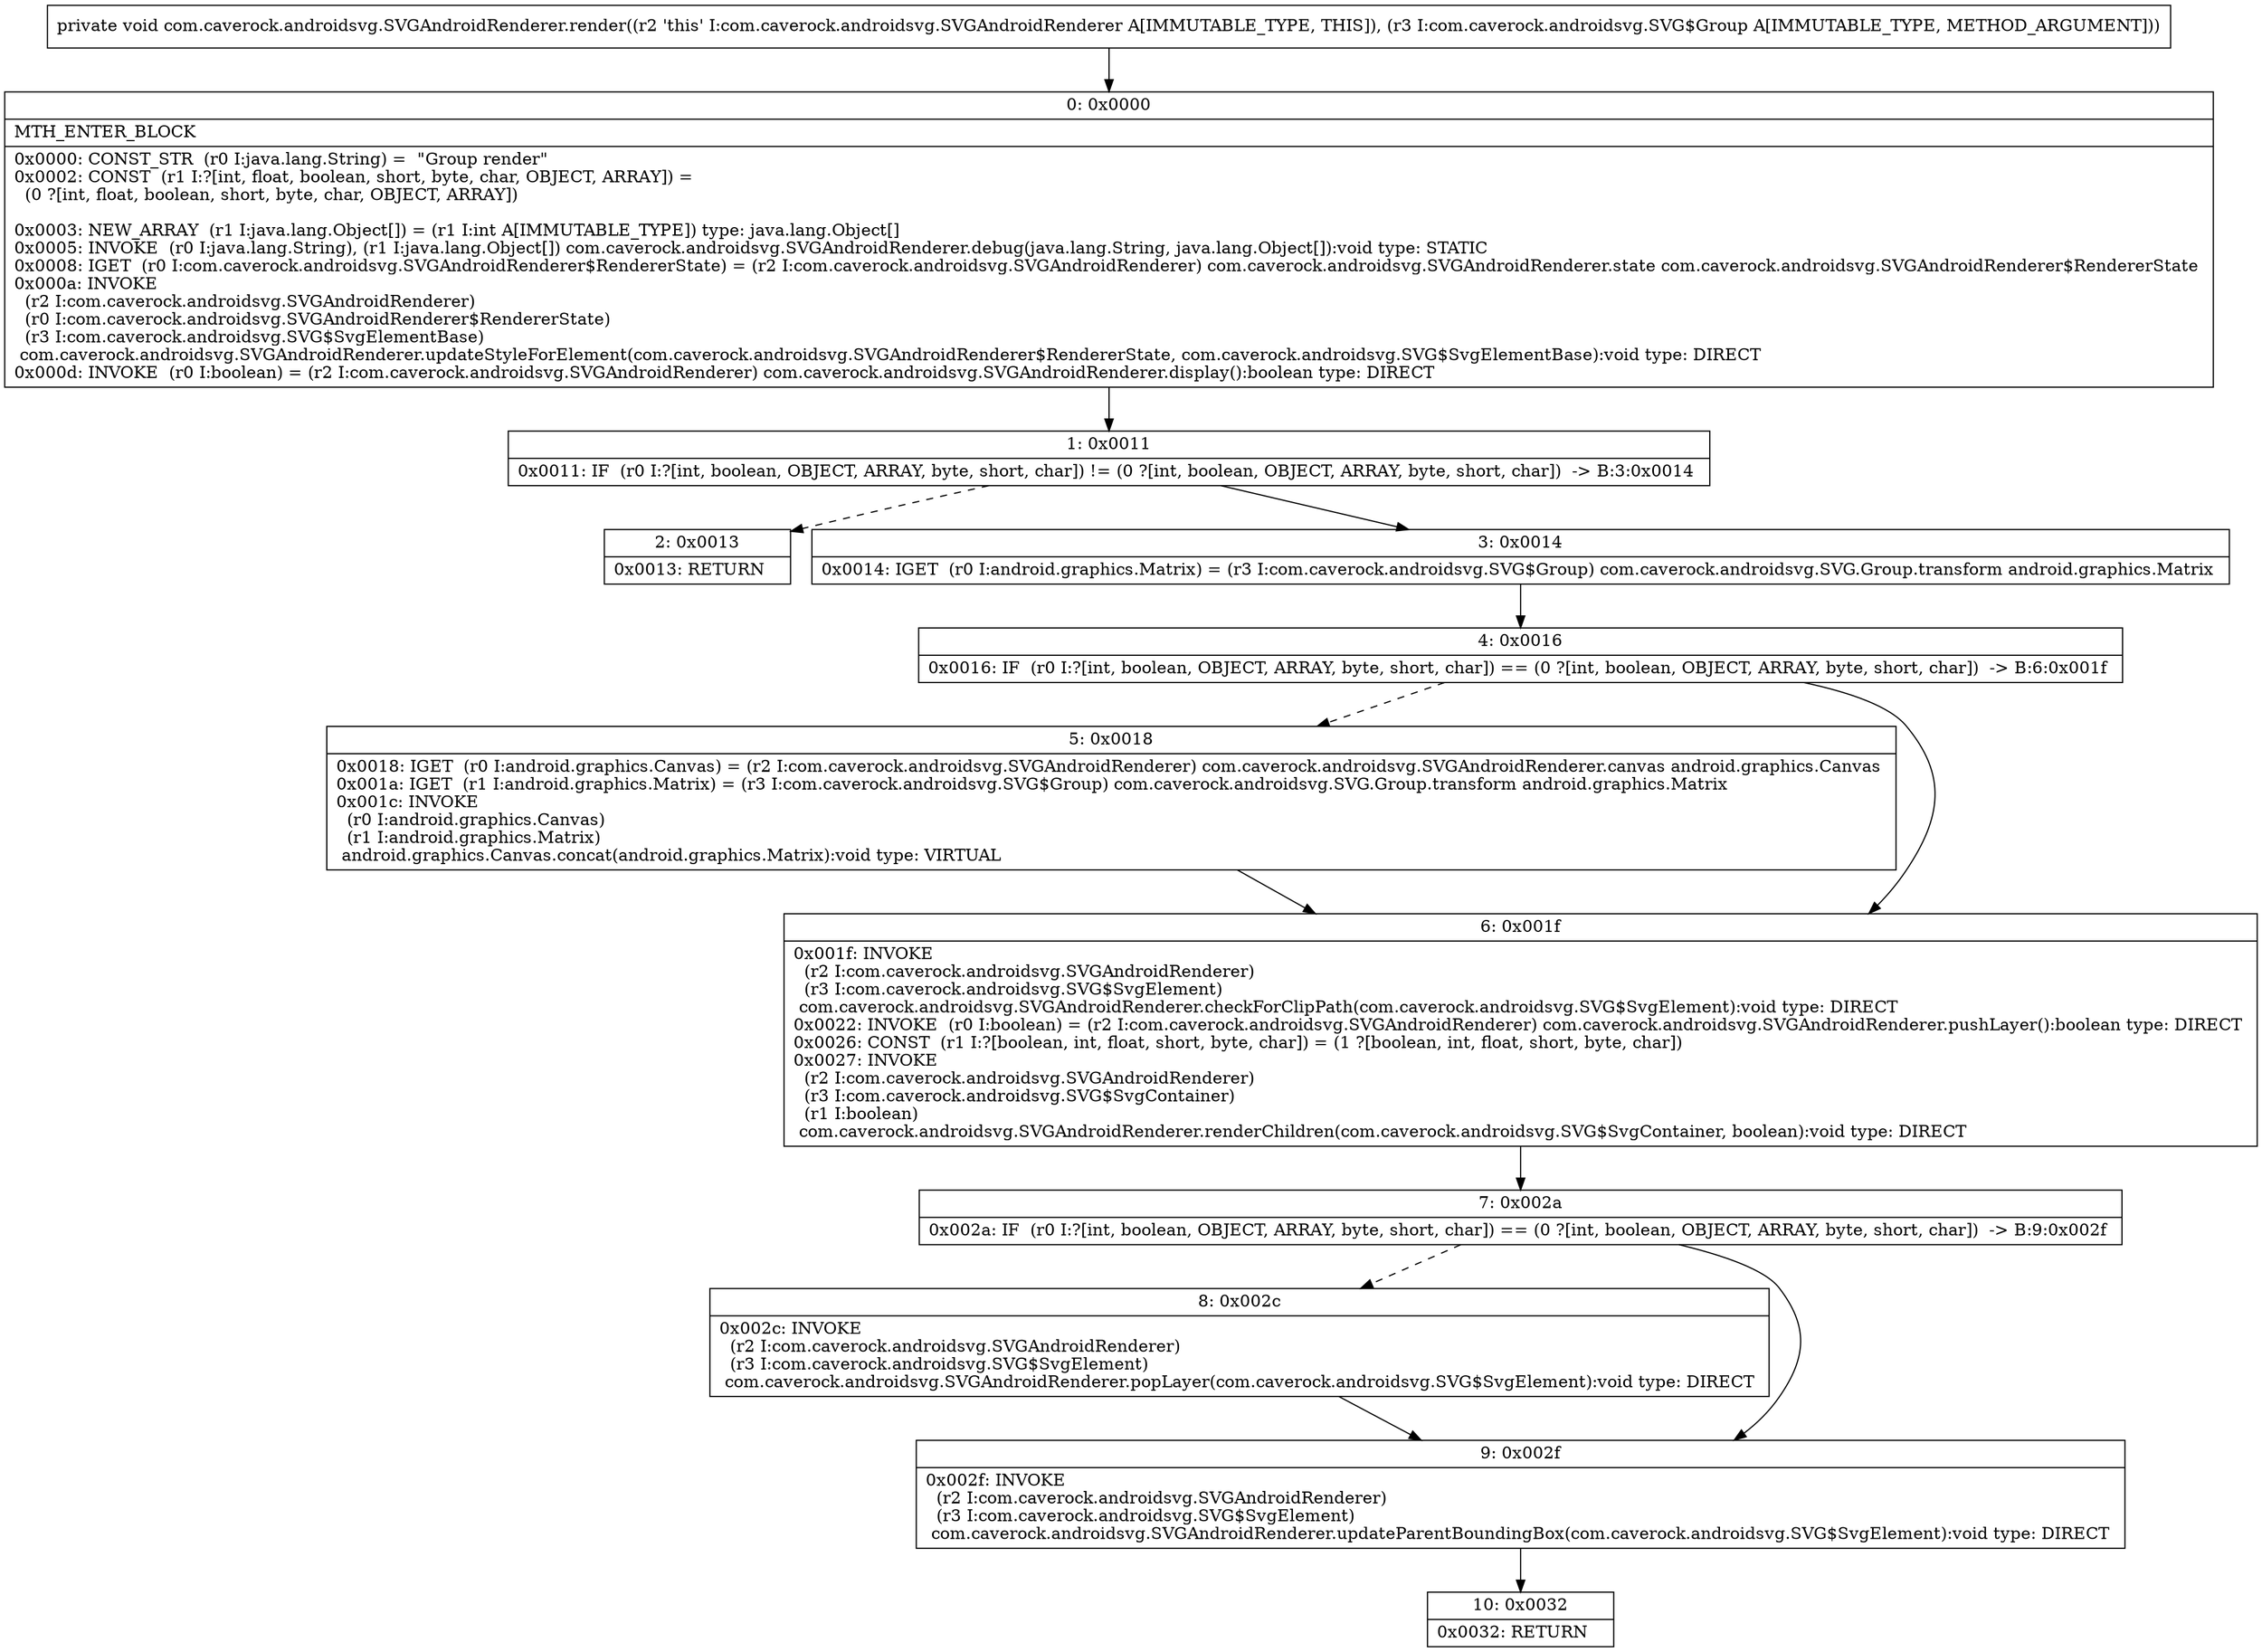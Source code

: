digraph "CFG forcom.caverock.androidsvg.SVGAndroidRenderer.render(Lcom\/caverock\/androidsvg\/SVG$Group;)V" {
Node_0 [shape=record,label="{0\:\ 0x0000|MTH_ENTER_BLOCK\l|0x0000: CONST_STR  (r0 I:java.lang.String) =  \"Group render\" \l0x0002: CONST  (r1 I:?[int, float, boolean, short, byte, char, OBJECT, ARRAY]) = \l  (0 ?[int, float, boolean, short, byte, char, OBJECT, ARRAY])\l \l0x0003: NEW_ARRAY  (r1 I:java.lang.Object[]) = (r1 I:int A[IMMUTABLE_TYPE]) type: java.lang.Object[] \l0x0005: INVOKE  (r0 I:java.lang.String), (r1 I:java.lang.Object[]) com.caverock.androidsvg.SVGAndroidRenderer.debug(java.lang.String, java.lang.Object[]):void type: STATIC \l0x0008: IGET  (r0 I:com.caverock.androidsvg.SVGAndroidRenderer$RendererState) = (r2 I:com.caverock.androidsvg.SVGAndroidRenderer) com.caverock.androidsvg.SVGAndroidRenderer.state com.caverock.androidsvg.SVGAndroidRenderer$RendererState \l0x000a: INVOKE  \l  (r2 I:com.caverock.androidsvg.SVGAndroidRenderer)\l  (r0 I:com.caverock.androidsvg.SVGAndroidRenderer$RendererState)\l  (r3 I:com.caverock.androidsvg.SVG$SvgElementBase)\l com.caverock.androidsvg.SVGAndroidRenderer.updateStyleForElement(com.caverock.androidsvg.SVGAndroidRenderer$RendererState, com.caverock.androidsvg.SVG$SvgElementBase):void type: DIRECT \l0x000d: INVOKE  (r0 I:boolean) = (r2 I:com.caverock.androidsvg.SVGAndroidRenderer) com.caverock.androidsvg.SVGAndroidRenderer.display():boolean type: DIRECT \l}"];
Node_1 [shape=record,label="{1\:\ 0x0011|0x0011: IF  (r0 I:?[int, boolean, OBJECT, ARRAY, byte, short, char]) != (0 ?[int, boolean, OBJECT, ARRAY, byte, short, char])  \-\> B:3:0x0014 \l}"];
Node_2 [shape=record,label="{2\:\ 0x0013|0x0013: RETURN   \l}"];
Node_3 [shape=record,label="{3\:\ 0x0014|0x0014: IGET  (r0 I:android.graphics.Matrix) = (r3 I:com.caverock.androidsvg.SVG$Group) com.caverock.androidsvg.SVG.Group.transform android.graphics.Matrix \l}"];
Node_4 [shape=record,label="{4\:\ 0x0016|0x0016: IF  (r0 I:?[int, boolean, OBJECT, ARRAY, byte, short, char]) == (0 ?[int, boolean, OBJECT, ARRAY, byte, short, char])  \-\> B:6:0x001f \l}"];
Node_5 [shape=record,label="{5\:\ 0x0018|0x0018: IGET  (r0 I:android.graphics.Canvas) = (r2 I:com.caverock.androidsvg.SVGAndroidRenderer) com.caverock.androidsvg.SVGAndroidRenderer.canvas android.graphics.Canvas \l0x001a: IGET  (r1 I:android.graphics.Matrix) = (r3 I:com.caverock.androidsvg.SVG$Group) com.caverock.androidsvg.SVG.Group.transform android.graphics.Matrix \l0x001c: INVOKE  \l  (r0 I:android.graphics.Canvas)\l  (r1 I:android.graphics.Matrix)\l android.graphics.Canvas.concat(android.graphics.Matrix):void type: VIRTUAL \l}"];
Node_6 [shape=record,label="{6\:\ 0x001f|0x001f: INVOKE  \l  (r2 I:com.caverock.androidsvg.SVGAndroidRenderer)\l  (r3 I:com.caverock.androidsvg.SVG$SvgElement)\l com.caverock.androidsvg.SVGAndroidRenderer.checkForClipPath(com.caverock.androidsvg.SVG$SvgElement):void type: DIRECT \l0x0022: INVOKE  (r0 I:boolean) = (r2 I:com.caverock.androidsvg.SVGAndroidRenderer) com.caverock.androidsvg.SVGAndroidRenderer.pushLayer():boolean type: DIRECT \l0x0026: CONST  (r1 I:?[boolean, int, float, short, byte, char]) = (1 ?[boolean, int, float, short, byte, char]) \l0x0027: INVOKE  \l  (r2 I:com.caverock.androidsvg.SVGAndroidRenderer)\l  (r3 I:com.caverock.androidsvg.SVG$SvgContainer)\l  (r1 I:boolean)\l com.caverock.androidsvg.SVGAndroidRenderer.renderChildren(com.caverock.androidsvg.SVG$SvgContainer, boolean):void type: DIRECT \l}"];
Node_7 [shape=record,label="{7\:\ 0x002a|0x002a: IF  (r0 I:?[int, boolean, OBJECT, ARRAY, byte, short, char]) == (0 ?[int, boolean, OBJECT, ARRAY, byte, short, char])  \-\> B:9:0x002f \l}"];
Node_8 [shape=record,label="{8\:\ 0x002c|0x002c: INVOKE  \l  (r2 I:com.caverock.androidsvg.SVGAndroidRenderer)\l  (r3 I:com.caverock.androidsvg.SVG$SvgElement)\l com.caverock.androidsvg.SVGAndroidRenderer.popLayer(com.caverock.androidsvg.SVG$SvgElement):void type: DIRECT \l}"];
Node_9 [shape=record,label="{9\:\ 0x002f|0x002f: INVOKE  \l  (r2 I:com.caverock.androidsvg.SVGAndroidRenderer)\l  (r3 I:com.caverock.androidsvg.SVG$SvgElement)\l com.caverock.androidsvg.SVGAndroidRenderer.updateParentBoundingBox(com.caverock.androidsvg.SVG$SvgElement):void type: DIRECT \l}"];
Node_10 [shape=record,label="{10\:\ 0x0032|0x0032: RETURN   \l}"];
MethodNode[shape=record,label="{private void com.caverock.androidsvg.SVGAndroidRenderer.render((r2 'this' I:com.caverock.androidsvg.SVGAndroidRenderer A[IMMUTABLE_TYPE, THIS]), (r3 I:com.caverock.androidsvg.SVG$Group A[IMMUTABLE_TYPE, METHOD_ARGUMENT])) }"];
MethodNode -> Node_0;
Node_0 -> Node_1;
Node_1 -> Node_2[style=dashed];
Node_1 -> Node_3;
Node_3 -> Node_4;
Node_4 -> Node_5[style=dashed];
Node_4 -> Node_6;
Node_5 -> Node_6;
Node_6 -> Node_7;
Node_7 -> Node_8[style=dashed];
Node_7 -> Node_9;
Node_8 -> Node_9;
Node_9 -> Node_10;
}

